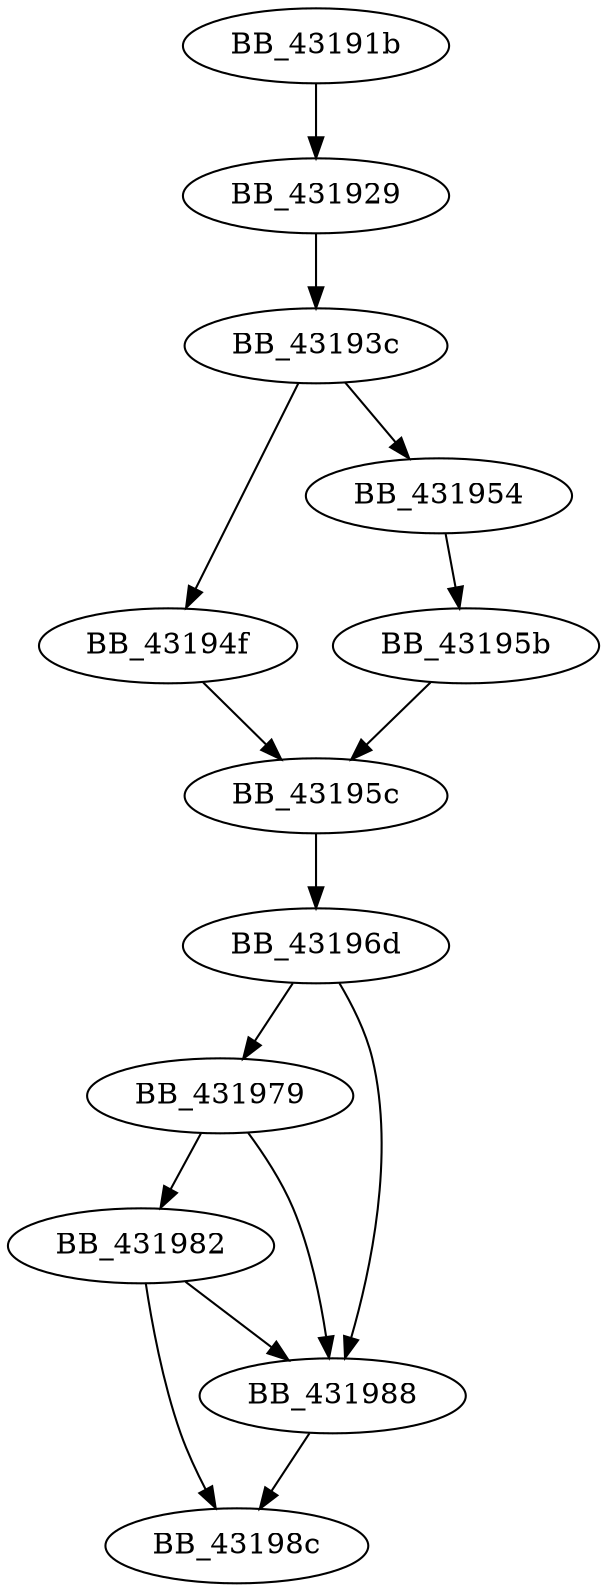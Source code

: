 DiGraph _GetLocaleNameFromLangCountry{
BB_43191b->BB_431929
BB_431929->BB_43193c
BB_43193c->BB_43194f
BB_43193c->BB_431954
BB_43194f->BB_43195c
BB_431954->BB_43195b
BB_43195b->BB_43195c
BB_43195c->BB_43196d
BB_43196d->BB_431979
BB_43196d->BB_431988
BB_431979->BB_431982
BB_431979->BB_431988
BB_431982->BB_431988
BB_431982->BB_43198c
BB_431988->BB_43198c
}
